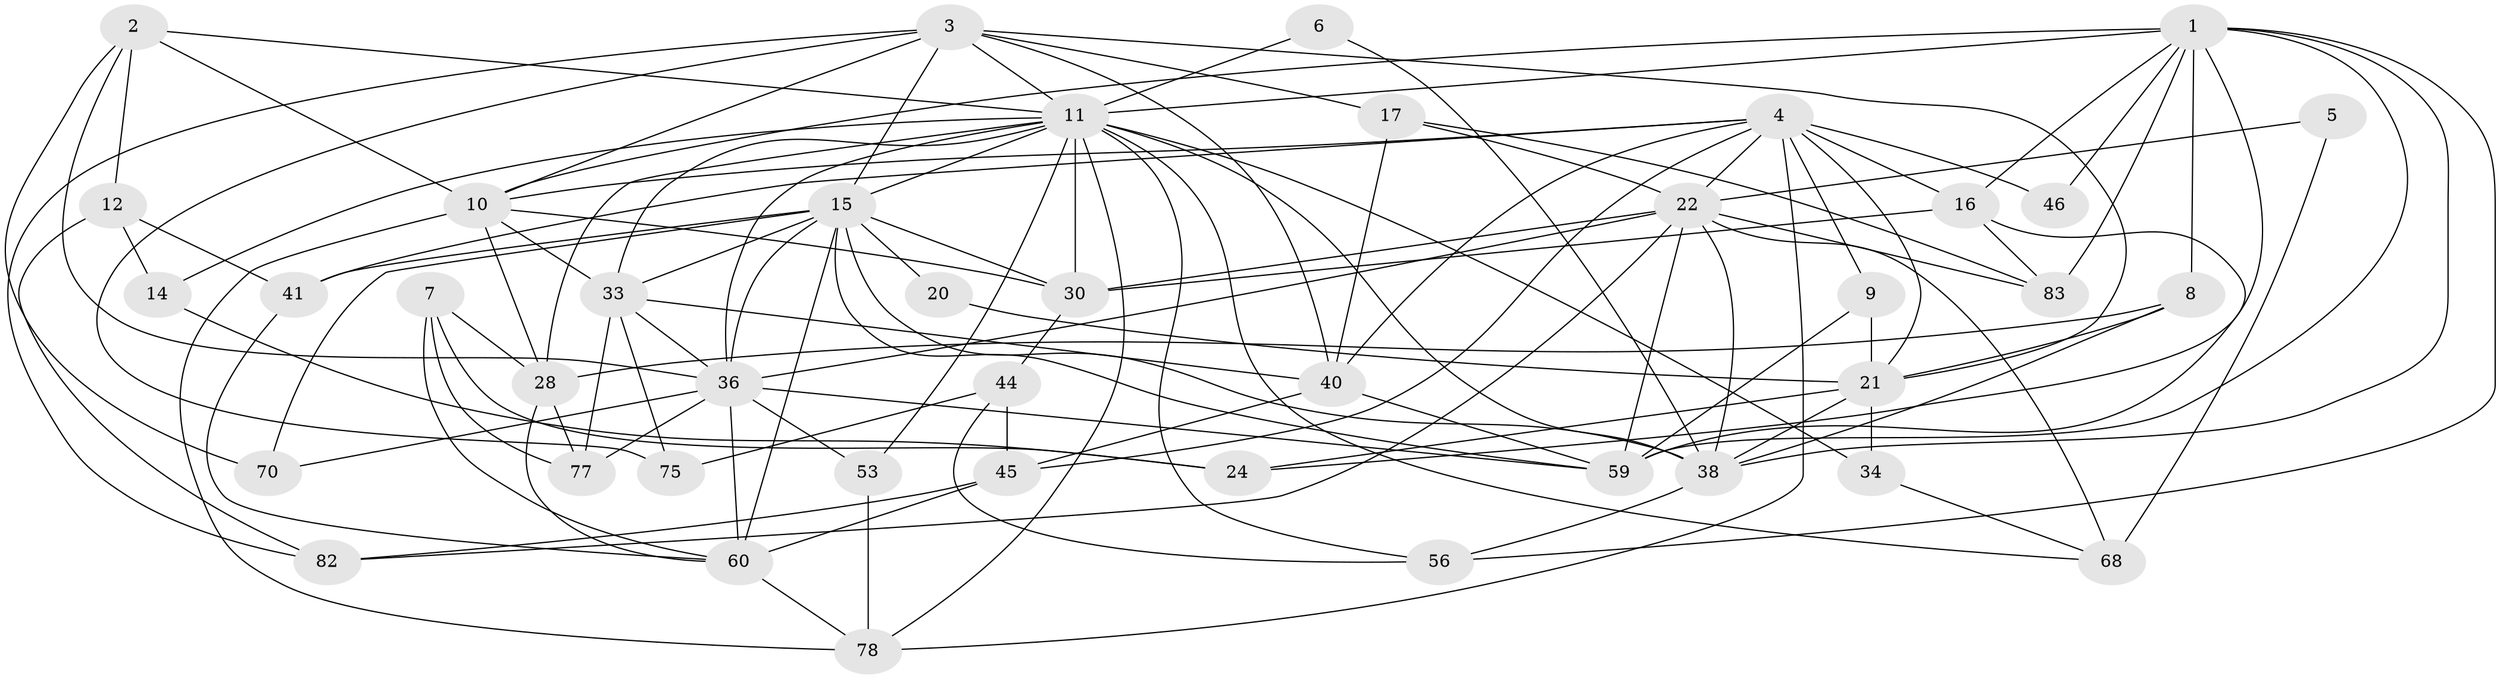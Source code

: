 // original degree distribution, {5: 0.17647058823529413, 4: 0.4470588235294118, 2: 0.10588235294117647, 3: 0.18823529411764706, 8: 0.011764705882352941, 6: 0.03529411764705882, 7: 0.03529411764705882}
// Generated by graph-tools (version 1.1) at 2025/14/03/09/25 04:14:52]
// undirected, 42 vertices, 116 edges
graph export_dot {
graph [start="1"]
  node [color=gray90,style=filled];
  1 [super="+72+63+26+71"];
  2 [super="+80"];
  3 [super="+50"];
  4 [super="+23+74"];
  5;
  6;
  7;
  8;
  9;
  10 [super="+19"];
  11 [super="+25+13+27"];
  12;
  14;
  15 [super="+18+48"];
  16 [super="+52"];
  17;
  20;
  21 [super="+32"];
  22 [super="+29"];
  24 [super="+54"];
  28 [super="+35+66"];
  30 [super="+64"];
  33 [super="+73"];
  34;
  36 [super="+47"];
  38 [super="+58"];
  40 [super="+61"];
  41;
  44;
  45;
  46;
  53;
  56;
  59 [super="+65"];
  60 [super="+84+85"];
  68;
  70;
  75;
  77;
  78;
  82;
  83;
  1 -- 46;
  1 -- 11 [weight=2];
  1 -- 38;
  1 -- 8;
  1 -- 16;
  1 -- 83;
  1 -- 24 [weight=2];
  1 -- 56;
  1 -- 59;
  1 -- 10;
  2 -- 12;
  2 -- 70;
  2 -- 36;
  2 -- 11;
  2 -- 10;
  3 -- 75;
  3 -- 15;
  3 -- 11;
  3 -- 17;
  3 -- 82;
  3 -- 21;
  3 -- 40;
  3 -- 10;
  4 -- 22;
  4 -- 41;
  4 -- 10;
  4 -- 45;
  4 -- 46 [weight=2];
  4 -- 16 [weight=2];
  4 -- 21;
  4 -- 78;
  4 -- 9;
  4 -- 40;
  5 -- 68;
  5 -- 22;
  6 -- 38;
  6 -- 11;
  7 -- 60;
  7 -- 77;
  7 -- 24;
  7 -- 28;
  8 -- 38;
  8 -- 28;
  8 -- 21;
  9 -- 59;
  9 -- 21;
  10 -- 33;
  10 -- 78;
  10 -- 28;
  10 -- 30;
  11 -- 34 [weight=2];
  11 -- 53;
  11 -- 36;
  11 -- 15;
  11 -- 33;
  11 -- 68;
  11 -- 38;
  11 -- 14;
  11 -- 28 [weight=2];
  11 -- 56;
  11 -- 78;
  11 -- 30;
  12 -- 41;
  12 -- 82;
  12 -- 14;
  14 -- 24;
  15 -- 36;
  15 -- 38 [weight=2];
  15 -- 33;
  15 -- 20;
  15 -- 30;
  15 -- 41;
  15 -- 70;
  15 -- 60;
  15 -- 59;
  16 -- 83;
  16 -- 30;
  16 -- 59;
  17 -- 83;
  17 -- 40;
  17 -- 22;
  20 -- 21;
  21 -- 34;
  21 -- 38;
  21 -- 24;
  22 -- 59;
  22 -- 30;
  22 -- 83;
  22 -- 82;
  22 -- 68;
  22 -- 38;
  22 -- 36;
  28 -- 77;
  28 -- 60;
  30 -- 44;
  33 -- 75;
  33 -- 40;
  33 -- 77;
  33 -- 36;
  34 -- 68;
  36 -- 70;
  36 -- 60;
  36 -- 53;
  36 -- 77;
  36 -- 59;
  38 -- 56;
  40 -- 45;
  40 -- 59;
  41 -- 60;
  44 -- 75;
  44 -- 45;
  44 -- 56;
  45 -- 60;
  45 -- 82;
  53 -- 78;
  60 -- 78;
}
